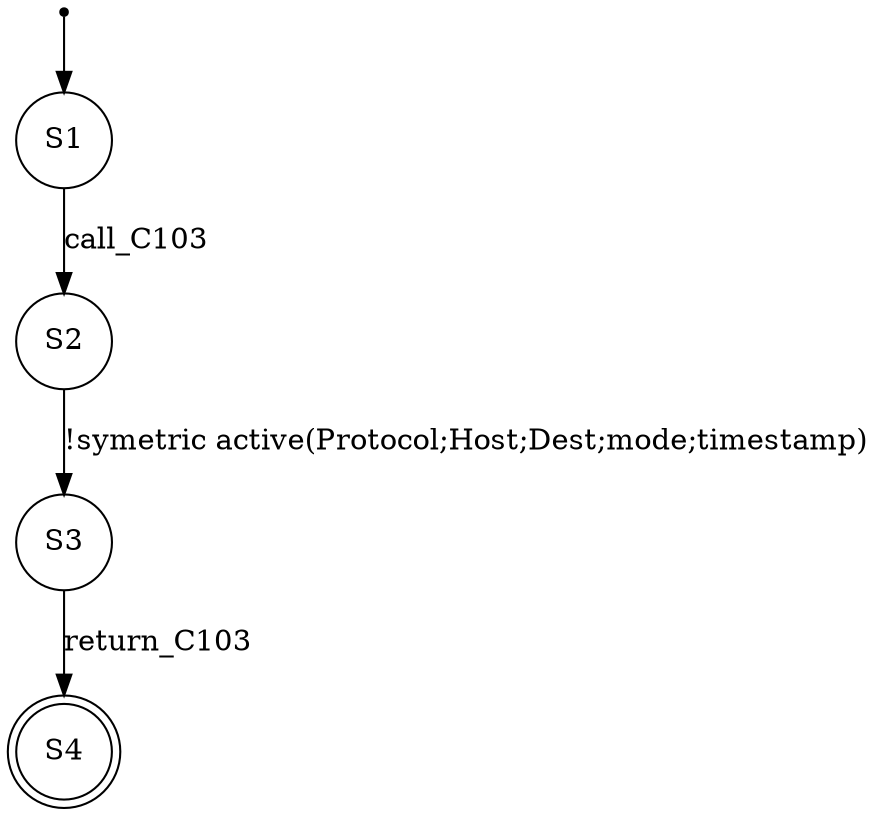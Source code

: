 digraph LTS {
S00[shape=point]
S1[label=S1,shape=circle];
S2[label=S2,shape=circle];
S3[label=S3,shape=circle];
S4[label=S4,shape=doublecircle];
S00 -> S1
S1 -> S2[label ="call_C103"];
S2 -> S3[label ="!symetric active(Protocol;Host;Dest;mode;timestamp)"];
S3 -> S4[label ="return_C103"];
}
